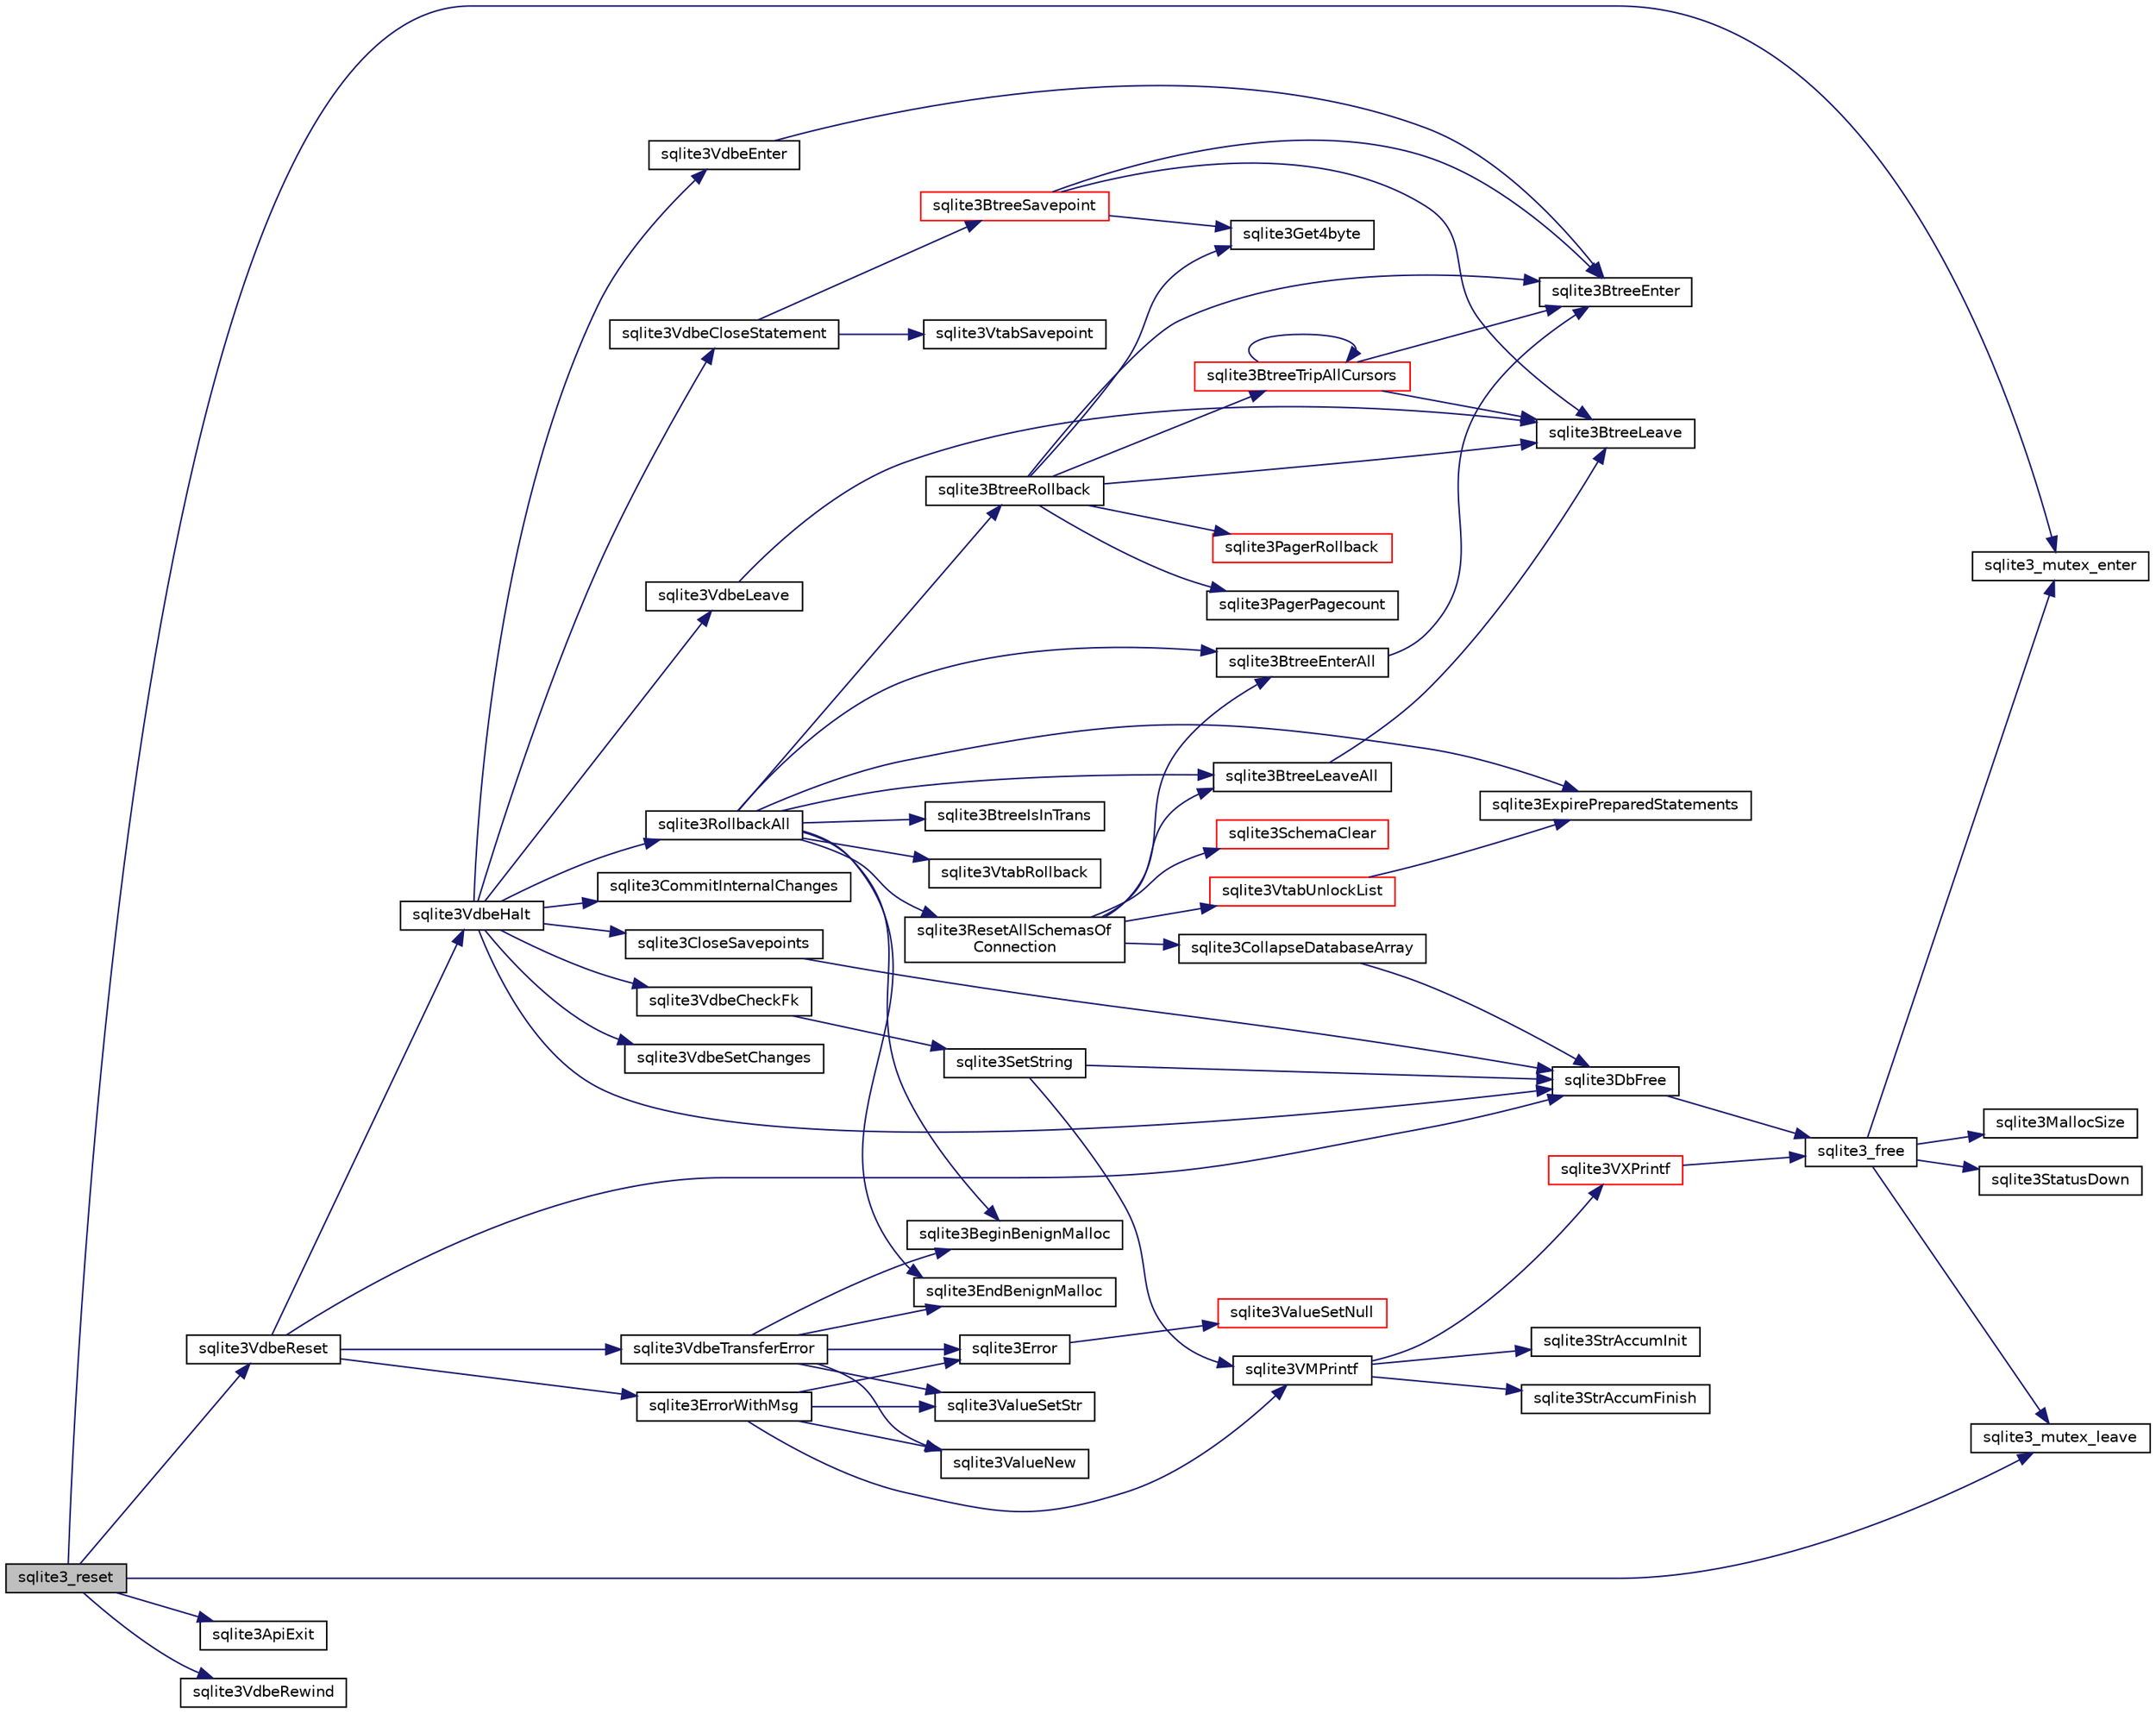 digraph "sqlite3_reset"
{
  edge [fontname="Helvetica",fontsize="10",labelfontname="Helvetica",labelfontsize="10"];
  node [fontname="Helvetica",fontsize="10",shape=record];
  rankdir="LR";
  Node1 [label="sqlite3_reset",height=0.2,width=0.4,color="black", fillcolor="grey75", style="filled", fontcolor="black"];
  Node1 -> Node2 [color="midnightblue",fontsize="10",style="solid"];
  Node2 [label="sqlite3_mutex_enter",height=0.2,width=0.4,color="black", fillcolor="white", style="filled",URL="$sqlite3_8c.html#af5a0a035d6f2e625f7fa5339365e8970"];
  Node1 -> Node3 [color="midnightblue",fontsize="10",style="solid"];
  Node3 [label="sqlite3_mutex_leave",height=0.2,width=0.4,color="black", fillcolor="white", style="filled",URL="$sqlite3_8c.html#a7ebfb82d85f10ee7a80ea8d7ff155c65"];
  Node1 -> Node4 [color="midnightblue",fontsize="10",style="solid"];
  Node4 [label="sqlite3ApiExit",height=0.2,width=0.4,color="black", fillcolor="white", style="filled",URL="$sqlite3_8c.html#ae5a967ec6172298db98b6090bbd1dd9b"];
  Node1 -> Node5 [color="midnightblue",fontsize="10",style="solid"];
  Node5 [label="sqlite3VdbeReset",height=0.2,width=0.4,color="black", fillcolor="white", style="filled",URL="$sqlite3_8c.html#a315a913742f7267f90d46d41446353b1"];
  Node5 -> Node6 [color="midnightblue",fontsize="10",style="solid"];
  Node6 [label="sqlite3VdbeHalt",height=0.2,width=0.4,color="black", fillcolor="white", style="filled",URL="$sqlite3_8c.html#a8d1d99703d999190fbc35ecc981cb709"];
  Node6 -> Node7 [color="midnightblue",fontsize="10",style="solid"];
  Node7 [label="sqlite3VdbeEnter",height=0.2,width=0.4,color="black", fillcolor="white", style="filled",URL="$sqlite3_8c.html#a9e2be2ea94b096630913241be7a7c99f"];
  Node7 -> Node8 [color="midnightblue",fontsize="10",style="solid"];
  Node8 [label="sqlite3BtreeEnter",height=0.2,width=0.4,color="black", fillcolor="white", style="filled",URL="$sqlite3_8c.html#afa05d700ca373993fe6b0525b867feff"];
  Node6 -> Node9 [color="midnightblue",fontsize="10",style="solid"];
  Node9 [label="sqlite3RollbackAll",height=0.2,width=0.4,color="black", fillcolor="white", style="filled",URL="$sqlite3_8c.html#ad902dd388d73208539f557962e3fe6bb"];
  Node9 -> Node10 [color="midnightblue",fontsize="10",style="solid"];
  Node10 [label="sqlite3BeginBenignMalloc",height=0.2,width=0.4,color="black", fillcolor="white", style="filled",URL="$sqlite3_8c.html#a3344c0e2b1b6df701a1cb326602fac14"];
  Node9 -> Node11 [color="midnightblue",fontsize="10",style="solid"];
  Node11 [label="sqlite3BtreeEnterAll",height=0.2,width=0.4,color="black", fillcolor="white", style="filled",URL="$sqlite3_8c.html#a7e8c5e623a61d322d3622c3e6202d735"];
  Node11 -> Node8 [color="midnightblue",fontsize="10",style="solid"];
  Node9 -> Node12 [color="midnightblue",fontsize="10",style="solid"];
  Node12 [label="sqlite3BtreeIsInTrans",height=0.2,width=0.4,color="black", fillcolor="white", style="filled",URL="$sqlite3_8c.html#af38624e008e0a0e872a21934b7c75a42"];
  Node9 -> Node13 [color="midnightblue",fontsize="10",style="solid"];
  Node13 [label="sqlite3BtreeRollback",height=0.2,width=0.4,color="black", fillcolor="white", style="filled",URL="$sqlite3_8c.html#aada3792ac91b26179c2d68e93265f0f9"];
  Node13 -> Node8 [color="midnightblue",fontsize="10",style="solid"];
  Node13 -> Node14 [color="midnightblue",fontsize="10",style="solid"];
  Node14 [label="sqlite3BtreeTripAllCursors",height=0.2,width=0.4,color="red", fillcolor="white", style="filled",URL="$sqlite3_8c.html#ab69a8119d84cae85b585e979904f7ed0"];
  Node14 -> Node8 [color="midnightblue",fontsize="10",style="solid"];
  Node14 -> Node14 [color="midnightblue",fontsize="10",style="solid"];
  Node14 -> Node15 [color="midnightblue",fontsize="10",style="solid"];
  Node15 [label="sqlite3BtreeLeave",height=0.2,width=0.4,color="black", fillcolor="white", style="filled",URL="$sqlite3_8c.html#a460e4f89d1aeef4b4d334cfe8165da89"];
  Node13 -> Node16 [color="midnightblue",fontsize="10",style="solid"];
  Node16 [label="sqlite3PagerRollback",height=0.2,width=0.4,color="red", fillcolor="white", style="filled",URL="$sqlite3_8c.html#afdd2ecbb97b7a716892ff6bd10c7dfd0"];
  Node13 -> Node17 [color="midnightblue",fontsize="10",style="solid"];
  Node17 [label="sqlite3Get4byte",height=0.2,width=0.4,color="black", fillcolor="white", style="filled",URL="$sqlite3_8c.html#a2924627e99ca211030e954405a10f5e8"];
  Node13 -> Node18 [color="midnightblue",fontsize="10",style="solid"];
  Node18 [label="sqlite3PagerPagecount",height=0.2,width=0.4,color="black", fillcolor="white", style="filled",URL="$sqlite3_8c.html#ae82aaf561ce61faa15d4e228c45c3311"];
  Node13 -> Node15 [color="midnightblue",fontsize="10",style="solid"];
  Node9 -> Node19 [color="midnightblue",fontsize="10",style="solid"];
  Node19 [label="sqlite3VtabRollback",height=0.2,width=0.4,color="black", fillcolor="white", style="filled",URL="$sqlite3_8c.html#a8584200fbaad7da0253df51fb453c5dc"];
  Node9 -> Node20 [color="midnightblue",fontsize="10",style="solid"];
  Node20 [label="sqlite3EndBenignMalloc",height=0.2,width=0.4,color="black", fillcolor="white", style="filled",URL="$sqlite3_8c.html#a4582127cc64d483dc66c7acf9d8d8fbb"];
  Node9 -> Node21 [color="midnightblue",fontsize="10",style="solid"];
  Node21 [label="sqlite3ExpirePreparedStatements",height=0.2,width=0.4,color="black", fillcolor="white", style="filled",URL="$sqlite3_8c.html#af8baf566e769881b3d0bbdb0d2b4cdfe"];
  Node9 -> Node22 [color="midnightblue",fontsize="10",style="solid"];
  Node22 [label="sqlite3ResetAllSchemasOf\lConnection",height=0.2,width=0.4,color="black", fillcolor="white", style="filled",URL="$sqlite3_8c.html#a2fc0d7e9d7e688a2a81ea4775dd12e33"];
  Node22 -> Node11 [color="midnightblue",fontsize="10",style="solid"];
  Node22 -> Node23 [color="midnightblue",fontsize="10",style="solid"];
  Node23 [label="sqlite3SchemaClear",height=0.2,width=0.4,color="red", fillcolor="white", style="filled",URL="$sqlite3_8c.html#a927c603430267e42c56ab38ca221322a"];
  Node22 -> Node24 [color="midnightblue",fontsize="10",style="solid"];
  Node24 [label="sqlite3VtabUnlockList",height=0.2,width=0.4,color="red", fillcolor="white", style="filled",URL="$sqlite3_8c.html#a266b6e5487ec403a27fc6c6f852ff249"];
  Node24 -> Node21 [color="midnightblue",fontsize="10",style="solid"];
  Node22 -> Node25 [color="midnightblue",fontsize="10",style="solid"];
  Node25 [label="sqlite3BtreeLeaveAll",height=0.2,width=0.4,color="black", fillcolor="white", style="filled",URL="$sqlite3_8c.html#a282e5f429eee8e0aebc7d18068ebccd2"];
  Node25 -> Node15 [color="midnightblue",fontsize="10",style="solid"];
  Node22 -> Node26 [color="midnightblue",fontsize="10",style="solid"];
  Node26 [label="sqlite3CollapseDatabaseArray",height=0.2,width=0.4,color="black", fillcolor="white", style="filled",URL="$sqlite3_8c.html#aaa27b662e527cf1432dad05c49a389ce"];
  Node26 -> Node27 [color="midnightblue",fontsize="10",style="solid"];
  Node27 [label="sqlite3DbFree",height=0.2,width=0.4,color="black", fillcolor="white", style="filled",URL="$sqlite3_8c.html#ac70ab821a6607b4a1b909582dc37a069"];
  Node27 -> Node28 [color="midnightblue",fontsize="10",style="solid"];
  Node28 [label="sqlite3_free",height=0.2,width=0.4,color="black", fillcolor="white", style="filled",URL="$sqlite3_8c.html#aced35e2ed62edd9c721ade882d508123"];
  Node28 -> Node2 [color="midnightblue",fontsize="10",style="solid"];
  Node28 -> Node3 [color="midnightblue",fontsize="10",style="solid"];
  Node28 -> Node29 [color="midnightblue",fontsize="10",style="solid"];
  Node29 [label="sqlite3MallocSize",height=0.2,width=0.4,color="black", fillcolor="white", style="filled",URL="$sqlite3_8c.html#acf5d2a5f35270bafb050bd2def576955"];
  Node28 -> Node30 [color="midnightblue",fontsize="10",style="solid"];
  Node30 [label="sqlite3StatusDown",height=0.2,width=0.4,color="black", fillcolor="white", style="filled",URL="$sqlite3_8c.html#a3388b10ce0b0a4fc95dfb85ccdb904c1"];
  Node9 -> Node25 [color="midnightblue",fontsize="10",style="solid"];
  Node6 -> Node31 [color="midnightblue",fontsize="10",style="solid"];
  Node31 [label="sqlite3CloseSavepoints",height=0.2,width=0.4,color="black", fillcolor="white", style="filled",URL="$sqlite3_8c.html#ab5403c6b2dae2f11e74116b8535cf82b"];
  Node31 -> Node27 [color="midnightblue",fontsize="10",style="solid"];
  Node6 -> Node32 [color="midnightblue",fontsize="10",style="solid"];
  Node32 [label="sqlite3VdbeCheckFk",height=0.2,width=0.4,color="black", fillcolor="white", style="filled",URL="$sqlite3_8c.html#a7734bae391da8cc517e518fb1eddcac7"];
  Node32 -> Node33 [color="midnightblue",fontsize="10",style="solid"];
  Node33 [label="sqlite3SetString",height=0.2,width=0.4,color="black", fillcolor="white", style="filled",URL="$sqlite3_8c.html#aad368822484a1ceae010a829e27454ae"];
  Node33 -> Node34 [color="midnightblue",fontsize="10",style="solid"];
  Node34 [label="sqlite3VMPrintf",height=0.2,width=0.4,color="black", fillcolor="white", style="filled",URL="$sqlite3_8c.html#a05535d0982ef06fbc2ee8195ebbae689"];
  Node34 -> Node35 [color="midnightblue",fontsize="10",style="solid"];
  Node35 [label="sqlite3StrAccumInit",height=0.2,width=0.4,color="black", fillcolor="white", style="filled",URL="$sqlite3_8c.html#aabf95e113b9d54d519cd15a56215f560"];
  Node34 -> Node36 [color="midnightblue",fontsize="10",style="solid"];
  Node36 [label="sqlite3VXPrintf",height=0.2,width=0.4,color="red", fillcolor="white", style="filled",URL="$sqlite3_8c.html#a63c25806c9bd4a2b76f9a0eb232c6bde"];
  Node36 -> Node28 [color="midnightblue",fontsize="10",style="solid"];
  Node34 -> Node37 [color="midnightblue",fontsize="10",style="solid"];
  Node37 [label="sqlite3StrAccumFinish",height=0.2,width=0.4,color="black", fillcolor="white", style="filled",URL="$sqlite3_8c.html#adb7f26b10ac1b847db6f000ef4c2e2ba"];
  Node33 -> Node27 [color="midnightblue",fontsize="10",style="solid"];
  Node6 -> Node38 [color="midnightblue",fontsize="10",style="solid"];
  Node38 [label="sqlite3VdbeLeave",height=0.2,width=0.4,color="black", fillcolor="white", style="filled",URL="$sqlite3_8c.html#acb859cd67daac2af35cabdb7b5b706f5"];
  Node38 -> Node15 [color="midnightblue",fontsize="10",style="solid"];
  Node6 -> Node39 [color="midnightblue",fontsize="10",style="solid"];
  Node39 [label="sqlite3CommitInternalChanges",height=0.2,width=0.4,color="black", fillcolor="white", style="filled",URL="$sqlite3_8c.html#a1c26fb995a23591a1f6592d008e3e237"];
  Node6 -> Node40 [color="midnightblue",fontsize="10",style="solid"];
  Node40 [label="sqlite3VdbeCloseStatement",height=0.2,width=0.4,color="black", fillcolor="white", style="filled",URL="$sqlite3_8c.html#a4c26892e24ee00a0b5ba3bdeaf2d36fa"];
  Node40 -> Node41 [color="midnightblue",fontsize="10",style="solid"];
  Node41 [label="sqlite3BtreeSavepoint",height=0.2,width=0.4,color="red", fillcolor="white", style="filled",URL="$sqlite3_8c.html#a4580edf7e5192abf64317a3931972115"];
  Node41 -> Node8 [color="midnightblue",fontsize="10",style="solid"];
  Node41 -> Node17 [color="midnightblue",fontsize="10",style="solid"];
  Node41 -> Node15 [color="midnightblue",fontsize="10",style="solid"];
  Node40 -> Node42 [color="midnightblue",fontsize="10",style="solid"];
  Node42 [label="sqlite3VtabSavepoint",height=0.2,width=0.4,color="black", fillcolor="white", style="filled",URL="$sqlite3_8c.html#a5cb9ca1d88c11ba96801efa987d4fac2"];
  Node6 -> Node27 [color="midnightblue",fontsize="10",style="solid"];
  Node6 -> Node43 [color="midnightblue",fontsize="10",style="solid"];
  Node43 [label="sqlite3VdbeSetChanges",height=0.2,width=0.4,color="black", fillcolor="white", style="filled",URL="$sqlite3_8c.html#aed080bc0208a1ea602e625d9381f25c0"];
  Node5 -> Node44 [color="midnightblue",fontsize="10",style="solid"];
  Node44 [label="sqlite3VdbeTransferError",height=0.2,width=0.4,color="black", fillcolor="white", style="filled",URL="$sqlite3_8c.html#aaf4a567b51602bb6d7bb150e6c72de69"];
  Node44 -> Node10 [color="midnightblue",fontsize="10",style="solid"];
  Node44 -> Node45 [color="midnightblue",fontsize="10",style="solid"];
  Node45 [label="sqlite3ValueNew",height=0.2,width=0.4,color="black", fillcolor="white", style="filled",URL="$sqlite3_8c.html#ad40a378778daff2d574bec905e35828b"];
  Node44 -> Node46 [color="midnightblue",fontsize="10",style="solid"];
  Node46 [label="sqlite3ValueSetStr",height=0.2,width=0.4,color="black", fillcolor="white", style="filled",URL="$sqlite3_8c.html#a1fd40749f47941ee97ff6d798e2bc67e"];
  Node44 -> Node20 [color="midnightblue",fontsize="10",style="solid"];
  Node44 -> Node47 [color="midnightblue",fontsize="10",style="solid"];
  Node47 [label="sqlite3Error",height=0.2,width=0.4,color="black", fillcolor="white", style="filled",URL="$sqlite3_8c.html#a4ba5e8be78db50d5538dcaa45bcf74d3"];
  Node47 -> Node48 [color="midnightblue",fontsize="10",style="solid"];
  Node48 [label="sqlite3ValueSetNull",height=0.2,width=0.4,color="red", fillcolor="white", style="filled",URL="$sqlite3_8c.html#ad9bc4507a7806b37946116afbe183b95"];
  Node5 -> Node27 [color="midnightblue",fontsize="10",style="solid"];
  Node5 -> Node49 [color="midnightblue",fontsize="10",style="solid"];
  Node49 [label="sqlite3ErrorWithMsg",height=0.2,width=0.4,color="black", fillcolor="white", style="filled",URL="$sqlite3_8c.html#a11feb4cd8e77d59df266587cfe1b2641"];
  Node49 -> Node47 [color="midnightblue",fontsize="10",style="solid"];
  Node49 -> Node45 [color="midnightblue",fontsize="10",style="solid"];
  Node49 -> Node34 [color="midnightblue",fontsize="10",style="solid"];
  Node49 -> Node46 [color="midnightblue",fontsize="10",style="solid"];
  Node1 -> Node50 [color="midnightblue",fontsize="10",style="solid"];
  Node50 [label="sqlite3VdbeRewind",height=0.2,width=0.4,color="black", fillcolor="white", style="filled",URL="$sqlite3_8c.html#ac2109d6ef272c796bd8881a430bc1052"];
}
